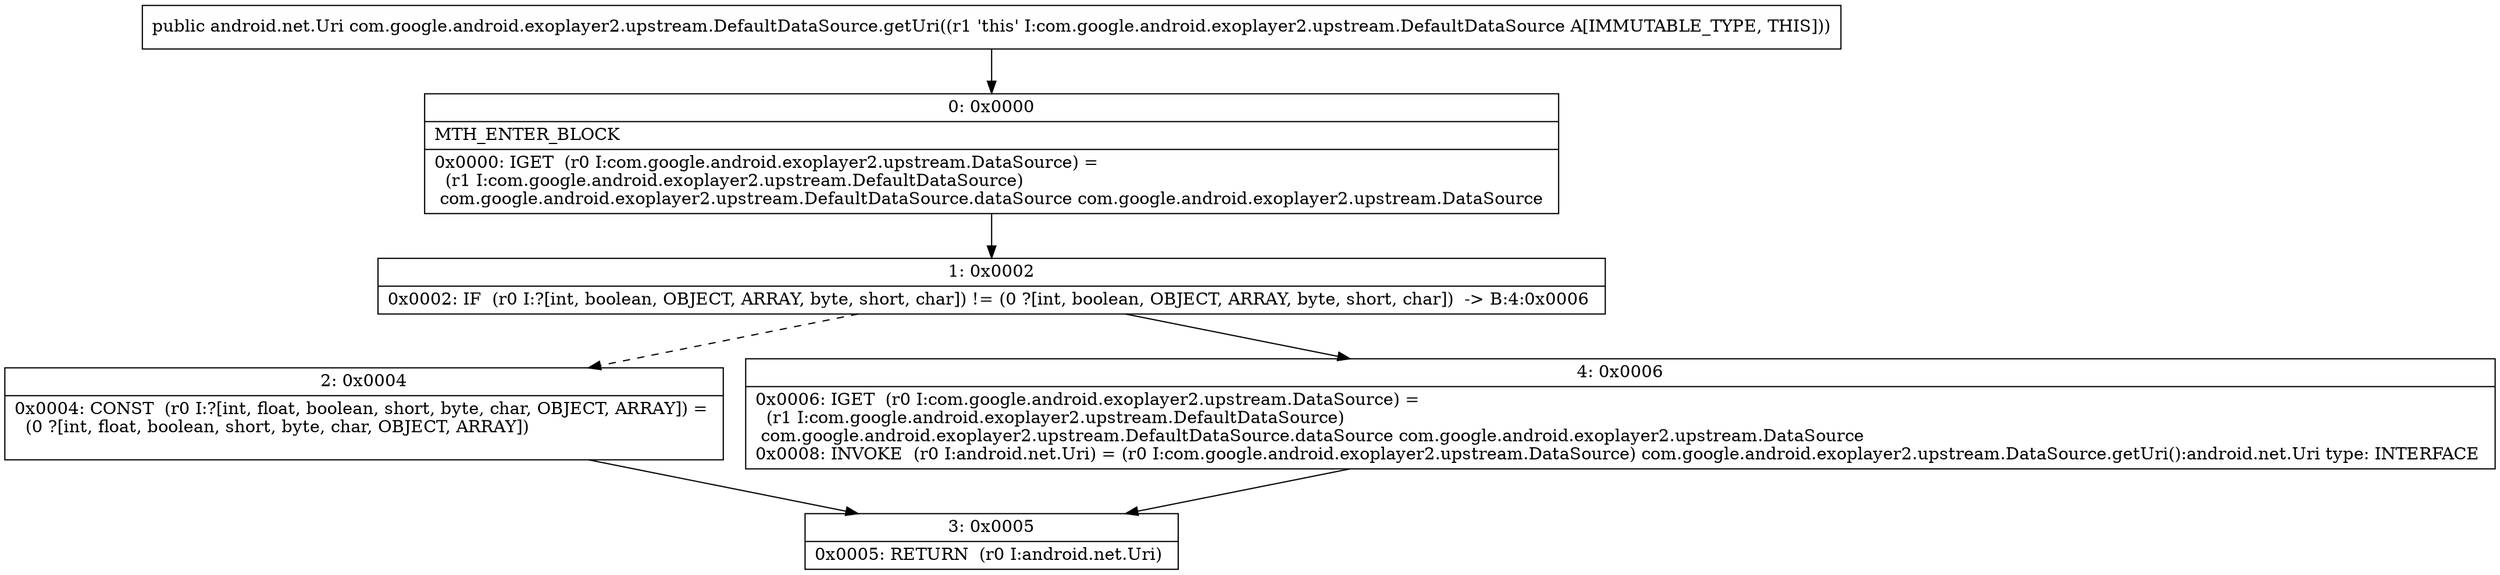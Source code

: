 digraph "CFG forcom.google.android.exoplayer2.upstream.DefaultDataSource.getUri()Landroid\/net\/Uri;" {
Node_0 [shape=record,label="{0\:\ 0x0000|MTH_ENTER_BLOCK\l|0x0000: IGET  (r0 I:com.google.android.exoplayer2.upstream.DataSource) = \l  (r1 I:com.google.android.exoplayer2.upstream.DefaultDataSource)\l com.google.android.exoplayer2.upstream.DefaultDataSource.dataSource com.google.android.exoplayer2.upstream.DataSource \l}"];
Node_1 [shape=record,label="{1\:\ 0x0002|0x0002: IF  (r0 I:?[int, boolean, OBJECT, ARRAY, byte, short, char]) != (0 ?[int, boolean, OBJECT, ARRAY, byte, short, char])  \-\> B:4:0x0006 \l}"];
Node_2 [shape=record,label="{2\:\ 0x0004|0x0004: CONST  (r0 I:?[int, float, boolean, short, byte, char, OBJECT, ARRAY]) = \l  (0 ?[int, float, boolean, short, byte, char, OBJECT, ARRAY])\l \l}"];
Node_3 [shape=record,label="{3\:\ 0x0005|0x0005: RETURN  (r0 I:android.net.Uri) \l}"];
Node_4 [shape=record,label="{4\:\ 0x0006|0x0006: IGET  (r0 I:com.google.android.exoplayer2.upstream.DataSource) = \l  (r1 I:com.google.android.exoplayer2.upstream.DefaultDataSource)\l com.google.android.exoplayer2.upstream.DefaultDataSource.dataSource com.google.android.exoplayer2.upstream.DataSource \l0x0008: INVOKE  (r0 I:android.net.Uri) = (r0 I:com.google.android.exoplayer2.upstream.DataSource) com.google.android.exoplayer2.upstream.DataSource.getUri():android.net.Uri type: INTERFACE \l}"];
MethodNode[shape=record,label="{public android.net.Uri com.google.android.exoplayer2.upstream.DefaultDataSource.getUri((r1 'this' I:com.google.android.exoplayer2.upstream.DefaultDataSource A[IMMUTABLE_TYPE, THIS])) }"];
MethodNode -> Node_0;
Node_0 -> Node_1;
Node_1 -> Node_2[style=dashed];
Node_1 -> Node_4;
Node_2 -> Node_3;
Node_4 -> Node_3;
}


